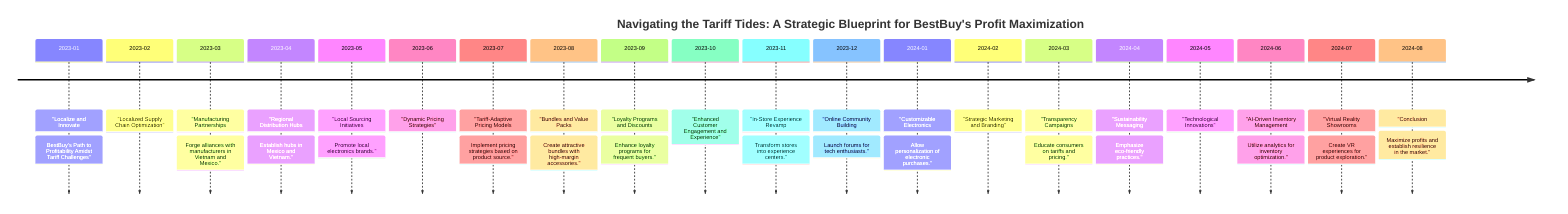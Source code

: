 timeline
        title Navigating the Tariff Tides: A Strategic Blueprint for BestBuy's Profit Maximization
        2023-01 : "Localize and Innovate: BestBuy's Path to Profitability Amidst Tariff Challenges"
        2023-02 : "Localized Supply Chain Optimization"
        2023-03 : "Manufacturing Partnerships: Forge alliances with manufacturers in Vietnam and Mexico."
        2023-04 : "Regional Distribution Hubs: Establish hubs in Mexico and Vietnam."
        2023-05 : "Local Sourcing Initiatives: Promote local electronics brands."
        2023-06 : "Dynamic Pricing Strategies"
        2023-07 : "Tariff-Adaptive Pricing Models: Implement pricing strategies based on product source."
        2023-08 : "Bundles and Value Packs: Create attractive bundles with high-margin accessories."
        2023-09 : "Loyalty Programs and Discounts: Enhance loyalty programs for frequent buyers."
        2023-10 : "Enhanced Customer Engagement and Experience"
        2023-11 : "In-Store Experience Revamp: Transform stores into experience centers."
        2023-12 : "Online Community Building: Launch forums for tech enthusiasts."
        2024-01 : "Customizable Electronics: Allow personalization of electronic purchases."
        2024-02 : "Strategic Marketing and Branding"
        2024-03 : "Transparency Campaigns: Educate consumers on tariffs and pricing."
        2024-04 : "Sustainability Messaging: Emphasize eco-friendly practices."
        2024-05 : "Technological Innovations"
        2024-06 : "AI-Driven Inventory Management: Utilize analytics for inventory optimization."
        2024-07 : "Virtual Reality Showrooms: Create VR experiences for product exploration."
        2024-08 : "Conclusion: Maximize profits and establish resilience in the market."